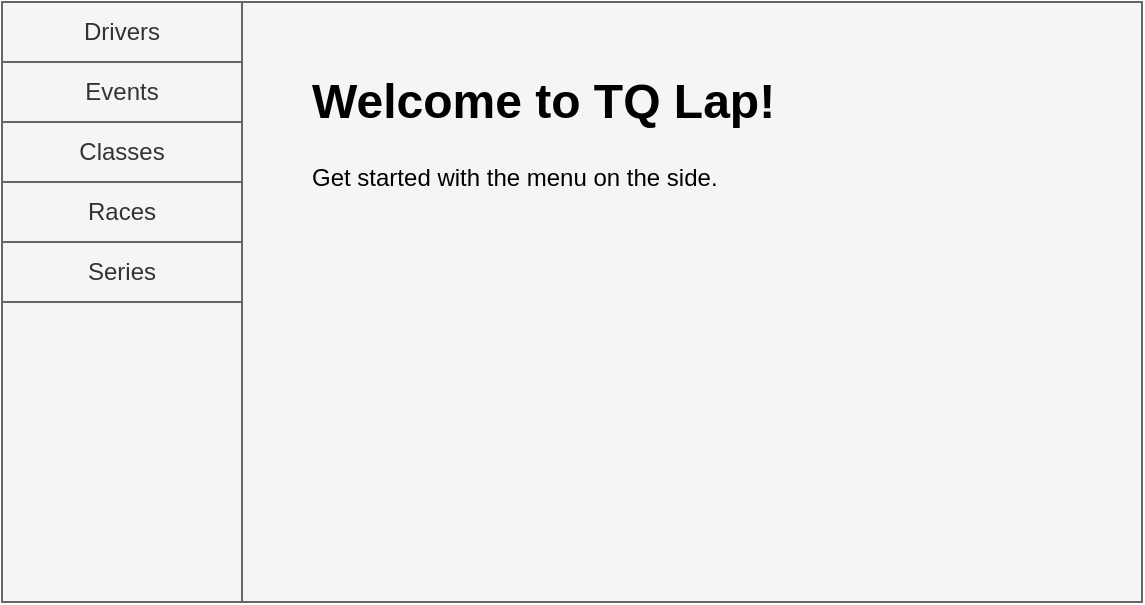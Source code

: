 <mxfile version="14.1.8" type="device" pages="2"><diagram id="1hxy6wiWYPe0gXnZD-HM" name="Welcome"><mxGraphModel dx="1422" dy="822" grid="1" gridSize="10" guides="1" tooltips="1" connect="1" arrows="1" fold="1" page="1" pageScale="1" pageWidth="850" pageHeight="1100" math="0" shadow="0"><root><mxCell id="0"/><mxCell id="1" parent="0"/><mxCell id="TBl0vrVrCHFxcdD5FEoy-8" value="" style="rounded=0;whiteSpace=wrap;html=1;fillColor=#f5f5f5;strokeColor=#666666;fontColor=#333333;" vertex="1" parent="1"><mxGeometry x="80" y="90" width="120" height="300" as="geometry"/></mxCell><mxCell id="TBl0vrVrCHFxcdD5FEoy-2" value="Events" style="rounded=0;whiteSpace=wrap;html=1;fillColor=#f5f5f5;strokeColor=#666666;fontColor=#333333;" vertex="1" parent="1"><mxGeometry x="80" y="120" width="120" height="30" as="geometry"/></mxCell><mxCell id="TBl0vrVrCHFxcdD5FEoy-4" value="Drivers" style="rounded=0;whiteSpace=wrap;html=1;fillColor=#f5f5f5;strokeColor=#666666;fontColor=#333333;" vertex="1" parent="1"><mxGeometry x="80" y="90" width="120" height="30" as="geometry"/></mxCell><mxCell id="TBl0vrVrCHFxcdD5FEoy-5" value="Classes" style="rounded=0;whiteSpace=wrap;html=1;fillColor=#f5f5f5;strokeColor=#666666;fontColor=#333333;" vertex="1" parent="1"><mxGeometry x="80" y="150" width="120" height="30" as="geometry"/></mxCell><mxCell id="TBl0vrVrCHFxcdD5FEoy-6" value="Races" style="rounded=0;whiteSpace=wrap;html=1;fillColor=#f5f5f5;strokeColor=#666666;fontColor=#333333;" vertex="1" parent="1"><mxGeometry x="80" y="180" width="120" height="30" as="geometry"/></mxCell><mxCell id="TBl0vrVrCHFxcdD5FEoy-7" value="Series" style="rounded=0;whiteSpace=wrap;html=1;fillColor=#f5f5f5;strokeColor=#666666;fontColor=#333333;" vertex="1" parent="1"><mxGeometry x="80" y="210" width="120" height="30" as="geometry"/></mxCell><mxCell id="TBl0vrVrCHFxcdD5FEoy-9" value="" style="rounded=0;whiteSpace=wrap;html=1;fillColor=#f5f5f5;strokeColor=#666666;fontColor=#333333;" vertex="1" parent="1"><mxGeometry x="200" y="90" width="450" height="300" as="geometry"/></mxCell><mxCell id="TBl0vrVrCHFxcdD5FEoy-10" value="&lt;h1&gt;Welcome to TQ Lap!&lt;/h1&gt;&lt;p&gt;Get started with the menu on the side.&lt;/p&gt;" style="text;html=1;strokeColor=none;fillColor=none;spacing=5;spacingTop=-20;whiteSpace=wrap;overflow=hidden;rounded=0;" vertex="1" parent="1"><mxGeometry x="230" y="120" width="360" height="120" as="geometry"/></mxCell></root></mxGraphModel></diagram><diagram id="WID-vwUY_8ys63MQ0Q6b" name="Drivers"><mxGraphModel dx="1422" dy="822" grid="1" gridSize="10" guides="1" tooltips="1" connect="1" arrows="1" fold="1" page="1" pageScale="1" pageWidth="850" pageHeight="1100" math="0" shadow="0"><root><mxCell id="uF1EFYs17Xp0xVJ8WSRp-0"/><mxCell id="uF1EFYs17Xp0xVJ8WSRp-1" parent="uF1EFYs17Xp0xVJ8WSRp-0"/><mxCell id="lCelOzuDngyZSvhAb6yA-0" value="" style="rounded=0;whiteSpace=wrap;html=1;fillColor=#f5f5f5;strokeColor=#666666;fontColor=#333333;" vertex="1" parent="uF1EFYs17Xp0xVJ8WSRp-1"><mxGeometry x="80" y="90" width="120" height="300" as="geometry"/></mxCell><mxCell id="lCelOzuDngyZSvhAb6yA-1" value="Events" style="rounded=0;whiteSpace=wrap;html=1;fillColor=#f5f5f5;strokeColor=#666666;fontColor=#333333;" vertex="1" parent="uF1EFYs17Xp0xVJ8WSRp-1"><mxGeometry x="80" y="120" width="120" height="30" as="geometry"/></mxCell><mxCell id="lCelOzuDngyZSvhAb6yA-2" value="Drivers" style="rounded=0;whiteSpace=wrap;html=1;fillColor=#ffe6cc;strokeColor=#d79b00;" vertex="1" parent="uF1EFYs17Xp0xVJ8WSRp-1"><mxGeometry x="80" y="90" width="120" height="30" as="geometry"/></mxCell><mxCell id="lCelOzuDngyZSvhAb6yA-3" value="Classes" style="rounded=0;whiteSpace=wrap;html=1;fillColor=#f5f5f5;strokeColor=#666666;fontColor=#333333;" vertex="1" parent="uF1EFYs17Xp0xVJ8WSRp-1"><mxGeometry x="80" y="150" width="120" height="30" as="geometry"/></mxCell><mxCell id="lCelOzuDngyZSvhAb6yA-4" value="Races" style="rounded=0;whiteSpace=wrap;html=1;fillColor=#f5f5f5;strokeColor=#666666;fontColor=#333333;" vertex="1" parent="uF1EFYs17Xp0xVJ8WSRp-1"><mxGeometry x="80" y="180" width="120" height="30" as="geometry"/></mxCell><mxCell id="lCelOzuDngyZSvhAb6yA-5" value="Series" style="rounded=0;whiteSpace=wrap;html=1;fillColor=#f5f5f5;strokeColor=#666666;fontColor=#333333;" vertex="1" parent="uF1EFYs17Xp0xVJ8WSRp-1"><mxGeometry x="80" y="210" width="120" height="30" as="geometry"/></mxCell><mxCell id="lCelOzuDngyZSvhAb6yA-6" value="" style="rounded=0;whiteSpace=wrap;html=1;fillColor=#f5f5f5;strokeColor=#666666;fontColor=#333333;" vertex="1" parent="uF1EFYs17Xp0xVJ8WSRp-1"><mxGeometry x="200" y="90" width="400" height="300" as="geometry"/></mxCell><mxCell id="lCelOzuDngyZSvhAb6yA-7" value="&lt;h1&gt;Drivers&lt;/h1&gt;" style="text;html=1;strokeColor=none;fillColor=none;spacing=5;spacingTop=-20;whiteSpace=wrap;overflow=hidden;rounded=0;" vertex="1" parent="uF1EFYs17Xp0xVJ8WSRp-1"><mxGeometry x="210" y="100" width="100" height="40" as="geometry"/></mxCell><mxCell id="lCelOzuDngyZSvhAb6yA-9" value="" style="shape=table;html=1;whiteSpace=wrap;startSize=0;container=1;collapsible=0;childLayout=tableLayout;" vertex="1" parent="uF1EFYs17Xp0xVJ8WSRp-1"><mxGeometry x="210" y="145" width="380" height="125" as="geometry"/></mxCell><mxCell id="lCelOzuDngyZSvhAb6yA-10" value="" style="shape=partialRectangle;html=1;whiteSpace=wrap;collapsible=0;dropTarget=0;pointerEvents=0;fillColor=none;top=0;left=0;bottom=0;right=0;points=[[0,0.5],[1,0.5]];portConstraint=eastwest;" vertex="1" parent="lCelOzuDngyZSvhAb6yA-9"><mxGeometry width="380" height="25" as="geometry"/></mxCell><mxCell id="lCelOzuDngyZSvhAb6yA-11" value="&lt;b&gt;First Name&lt;/b&gt;" style="shape=partialRectangle;html=1;whiteSpace=wrap;connectable=0;fillColor=none;top=0;left=0;bottom=0;right=0;overflow=hidden;" vertex="1" parent="lCelOzuDngyZSvhAb6yA-10"><mxGeometry width="127" height="25" as="geometry"/></mxCell><mxCell id="lCelOzuDngyZSvhAb6yA-12" value="&lt;b&gt;Last Name&lt;/b&gt;" style="shape=partialRectangle;html=1;whiteSpace=wrap;connectable=0;fillColor=none;top=0;left=0;bottom=0;right=0;overflow=hidden;" vertex="1" parent="lCelOzuDngyZSvhAb6yA-10"><mxGeometry x="127" width="126" height="25" as="geometry"/></mxCell><mxCell id="lCelOzuDngyZSvhAb6yA-13" value="&lt;b&gt;Country&lt;/b&gt;" style="shape=partialRectangle;html=1;whiteSpace=wrap;connectable=0;fillColor=none;top=0;left=0;bottom=0;right=0;overflow=hidden;" vertex="1" parent="lCelOzuDngyZSvhAb6yA-10"><mxGeometry x="253" width="127" height="25" as="geometry"/></mxCell><mxCell id="lCelOzuDngyZSvhAb6yA-14" value="" style="shape=partialRectangle;html=1;whiteSpace=wrap;collapsible=0;dropTarget=0;pointerEvents=0;fillColor=none;top=0;left=0;bottom=0;right=0;points=[[0,0.5],[1,0.5]];portConstraint=eastwest;" vertex="1" parent="lCelOzuDngyZSvhAb6yA-9"><mxGeometry y="25" width="380" height="20" as="geometry"/></mxCell><mxCell id="lCelOzuDngyZSvhAb6yA-15" value="John" style="shape=partialRectangle;html=1;whiteSpace=wrap;connectable=0;fillColor=none;top=0;left=0;bottom=0;right=0;overflow=hidden;" vertex="1" parent="lCelOzuDngyZSvhAb6yA-14"><mxGeometry width="127" height="20" as="geometry"/></mxCell><mxCell id="lCelOzuDngyZSvhAb6yA-16" value="Smith" style="shape=partialRectangle;html=1;whiteSpace=wrap;connectable=0;fillColor=none;top=0;left=0;bottom=0;right=0;overflow=hidden;" vertex="1" parent="lCelOzuDngyZSvhAb6yA-14"><mxGeometry x="127" width="126" height="20" as="geometry"/></mxCell><mxCell id="lCelOzuDngyZSvhAb6yA-17" value="South Africa (ZA)" style="shape=partialRectangle;html=1;whiteSpace=wrap;connectable=0;fillColor=none;top=0;left=0;bottom=0;right=0;overflow=hidden;" vertex="1" parent="lCelOzuDngyZSvhAb6yA-14"><mxGeometry x="253" width="127" height="20" as="geometry"/></mxCell><mxCell id="lCelOzuDngyZSvhAb6yA-18" value="" style="shape=partialRectangle;html=1;whiteSpace=wrap;collapsible=0;dropTarget=0;pointerEvents=0;fillColor=none;top=0;left=0;bottom=0;right=0;points=[[0,0.5],[1,0.5]];portConstraint=eastwest;" vertex="1" parent="lCelOzuDngyZSvhAb6yA-9"><mxGeometry y="45" width="380" height="20" as="geometry"/></mxCell><mxCell id="lCelOzuDngyZSvhAb6yA-19" value="Bob" style="shape=partialRectangle;html=1;whiteSpace=wrap;connectable=0;fillColor=none;top=0;left=0;bottom=0;right=0;overflow=hidden;" vertex="1" parent="lCelOzuDngyZSvhAb6yA-18"><mxGeometry width="127" height="20" as="geometry"/></mxCell><mxCell id="lCelOzuDngyZSvhAb6yA-20" value="Racer" style="shape=partialRectangle;html=1;whiteSpace=wrap;connectable=0;fillColor=none;top=0;left=0;bottom=0;right=0;overflow=hidden;" vertex="1" parent="lCelOzuDngyZSvhAb6yA-18"><mxGeometry x="127" width="126" height="20" as="geometry"/></mxCell><mxCell id="lCelOzuDngyZSvhAb6yA-21" value="South Africa (ZA)" style="shape=partialRectangle;html=1;whiteSpace=wrap;connectable=0;fillColor=none;top=0;left=0;bottom=0;right=0;overflow=hidden;" vertex="1" parent="lCelOzuDngyZSvhAb6yA-18"><mxGeometry x="253" width="127" height="20" as="geometry"/></mxCell><mxCell id="lCelOzuDngyZSvhAb6yA-23" style="shape=partialRectangle;html=1;whiteSpace=wrap;collapsible=0;dropTarget=0;pointerEvents=0;fillColor=none;top=0;left=0;bottom=0;right=0;points=[[0,0.5],[1,0.5]];portConstraint=eastwest;" vertex="1" parent="lCelOzuDngyZSvhAb6yA-9"><mxGeometry y="65" width="380" height="20" as="geometry"/></mxCell><mxCell id="lCelOzuDngyZSvhAb6yA-24" value="Jacob" style="shape=partialRectangle;html=1;whiteSpace=wrap;connectable=0;fillColor=#ffe6cc;top=0;left=0;bottom=0;right=0;overflow=hidden;strokeColor=#d79b00;" vertex="1" parent="lCelOzuDngyZSvhAb6yA-23"><mxGeometry width="127" height="20" as="geometry"/></mxCell><mxCell id="lCelOzuDngyZSvhAb6yA-25" value="Jones" style="shape=partialRectangle;html=1;whiteSpace=wrap;connectable=0;fillColor=#ffe6cc;top=0;left=0;bottom=0;right=0;overflow=hidden;strokeColor=#d79b00;" vertex="1" parent="lCelOzuDngyZSvhAb6yA-23"><mxGeometry x="127" width="126" height="20" as="geometry"/></mxCell><mxCell id="lCelOzuDngyZSvhAb6yA-26" value="&lt;span&gt;South Africa (ZA)&lt;/span&gt;" style="shape=partialRectangle;html=1;whiteSpace=wrap;connectable=0;fillColor=#ffe6cc;top=0;left=0;bottom=0;right=0;overflow=hidden;strokeColor=#d79b00;" vertex="1" parent="lCelOzuDngyZSvhAb6yA-23"><mxGeometry x="253" width="127" height="20" as="geometry"/></mxCell><mxCell id="lCelOzuDngyZSvhAb6yA-27" style="shape=partialRectangle;html=1;whiteSpace=wrap;collapsible=0;dropTarget=0;pointerEvents=0;fillColor=none;top=0;left=0;bottom=0;right=0;points=[[0,0.5],[1,0.5]];portConstraint=eastwest;" vertex="1" parent="lCelOzuDngyZSvhAb6yA-9"><mxGeometry y="85" width="380" height="20" as="geometry"/></mxCell><mxCell id="lCelOzuDngyZSvhAb6yA-28" value="Joseph" style="shape=partialRectangle;html=1;whiteSpace=wrap;connectable=0;fillColor=none;top=0;left=0;bottom=0;right=0;overflow=hidden;" vertex="1" parent="lCelOzuDngyZSvhAb6yA-27"><mxGeometry width="127" height="20" as="geometry"/></mxCell><mxCell id="lCelOzuDngyZSvhAb6yA-29" value="Winner" style="shape=partialRectangle;html=1;whiteSpace=wrap;connectable=0;fillColor=none;top=0;left=0;bottom=0;right=0;overflow=hidden;" vertex="1" parent="lCelOzuDngyZSvhAb6yA-27"><mxGeometry x="127" width="126" height="20" as="geometry"/></mxCell><mxCell id="lCelOzuDngyZSvhAb6yA-30" value="&lt;span&gt;South Africa (ZA)&lt;/span&gt;" style="shape=partialRectangle;html=1;whiteSpace=wrap;connectable=0;fillColor=none;top=0;left=0;bottom=0;right=0;overflow=hidden;" vertex="1" parent="lCelOzuDngyZSvhAb6yA-27"><mxGeometry x="253" width="127" height="20" as="geometry"/></mxCell><mxCell id="lCelOzuDngyZSvhAb6yA-31" style="shape=partialRectangle;html=1;whiteSpace=wrap;collapsible=0;dropTarget=0;pointerEvents=0;fillColor=none;top=0;left=0;bottom=0;right=0;points=[[0,0.5],[1,0.5]];portConstraint=eastwest;" vertex="1" parent="lCelOzuDngyZSvhAb6yA-9"><mxGeometry y="105" width="380" height="20" as="geometry"/></mxCell><mxCell id="lCelOzuDngyZSvhAb6yA-32" value="Rodger" style="shape=partialRectangle;html=1;whiteSpace=wrap;connectable=0;fillColor=none;top=0;left=0;bottom=0;right=0;overflow=hidden;" vertex="1" parent="lCelOzuDngyZSvhAb6yA-31"><mxGeometry width="127" height="20" as="geometry"/></mxCell><mxCell id="lCelOzuDngyZSvhAb6yA-33" value="Ranger" style="shape=partialRectangle;html=1;whiteSpace=wrap;connectable=0;fillColor=none;top=0;left=0;bottom=0;right=0;overflow=hidden;" vertex="1" parent="lCelOzuDngyZSvhAb6yA-31"><mxGeometry x="127" width="126" height="20" as="geometry"/></mxCell><mxCell id="lCelOzuDngyZSvhAb6yA-34" value="Zimbabe (ZW)" style="shape=partialRectangle;html=1;whiteSpace=wrap;connectable=0;fillColor=none;top=0;left=0;bottom=0;right=0;overflow=hidden;" vertex="1" parent="lCelOzuDngyZSvhAb6yA-31"><mxGeometry x="253" width="127" height="20" as="geometry"/></mxCell><mxCell id="lCelOzuDngyZSvhAb6yA-22" value="" style="rounded=0;whiteSpace=wrap;html=1;fillColor=#f5f5f5;strokeColor=#666666;fontColor=#333333;" vertex="1" parent="uF1EFYs17Xp0xVJ8WSRp-1"><mxGeometry x="600" y="90" width="200" height="300" as="geometry"/></mxCell><mxCell id="lCelOzuDngyZSvhAb6yA-35" value="Jacob" style="strokeWidth=1;shadow=0;dashed=0;align=center;html=1;shape=mxgraph.mockup.text.textBox;fontColor=#666666;align=left;fontSize=17;spacingLeft=4;spacingTop=-3;strokeColor=#666666;mainText=" vertex="1" parent="uF1EFYs17Xp0xVJ8WSRp-1"><mxGeometry x="615" y="140" width="150" height="30" as="geometry"/></mxCell><mxCell id="lCelOzuDngyZSvhAb6yA-36" value="Jones" style="strokeWidth=1;shadow=0;dashed=0;align=center;html=1;shape=mxgraph.mockup.text.textBox;fontColor=#666666;align=left;fontSize=17;spacingLeft=4;spacingTop=-3;strokeColor=#666666;mainText=" vertex="1" parent="uF1EFYs17Xp0xVJ8WSRp-1"><mxGeometry x="615" y="180" width="150" height="30" as="geometry"/></mxCell><mxCell id="lCelOzuDngyZSvhAb6yA-38" value="South Africa (ZA)" style="html=1;shadow=0;dashed=0;shape=mxgraph.bootstrap.rrect;rSize=5;strokeColor=none;strokeWidth=1;fillColor=#6C767D;fontColor=#ffffff;whiteSpace=wrap;align=left;verticalAlign=middle;fontStyle=0;fontSize=14;spacingLeft=10;" vertex="1" parent="uF1EFYs17Xp0xVJ8WSRp-1"><mxGeometry x="615" y="220" width="140" height="40" as="geometry"/></mxCell><mxCell id="lCelOzuDngyZSvhAb6yA-39" value="" style="shape=triangle;direction=south;fillColor=#ffffff;strokeColor=none;perimeter=none;" vertex="1" parent="lCelOzuDngyZSvhAb6yA-38"><mxGeometry x="1" y="0.5" width="10" height="5" relative="1" as="geometry"><mxPoint x="-17" y="-2.5" as="offset"/></mxGeometry></mxCell><mxCell id="lCelOzuDngyZSvhAb6yA-40" value="" style="html=1;shadow=0;dashed=0;shape=mxgraph.bootstrap.rrect;rSize=5;fillColor=#ffffff;strokeColor=#999999;" vertex="1" parent="uF1EFYs17Xp0xVJ8WSRp-1"><mxGeometry x="615" y="263" width="170" height="110" as="geometry"/></mxCell><mxCell id="lCelOzuDngyZSvhAb6yA-41" value="Afghanistan" style="fillColor=none;strokeColor=none;align=left;spacing=20;fontSize=14;" vertex="1" parent="lCelOzuDngyZSvhAb6yA-40"><mxGeometry width="170" height="30" relative="1" as="geometry"><mxPoint y="10" as="offset"/></mxGeometry></mxCell><mxCell id="lCelOzuDngyZSvhAb6yA-42" value="Albania" style="fillColor=none;strokeColor=none;align=left;spacing=20;fontSize=14;" vertex="1" parent="lCelOzuDngyZSvhAb6yA-40"><mxGeometry width="170" height="30" relative="1" as="geometry"><mxPoint y="40" as="offset"/></mxGeometry></mxCell><mxCell id="lCelOzuDngyZSvhAb6yA-43" value="Algeria" style="fillColor=none;strokeColor=none;align=left;spacing=20;fontSize=14;" vertex="1" parent="lCelOzuDngyZSvhAb6yA-40"><mxGeometry width="170" height="30" relative="1" as="geometry"><mxPoint y="70" as="offset"/></mxGeometry></mxCell></root></mxGraphModel></diagram></mxfile>